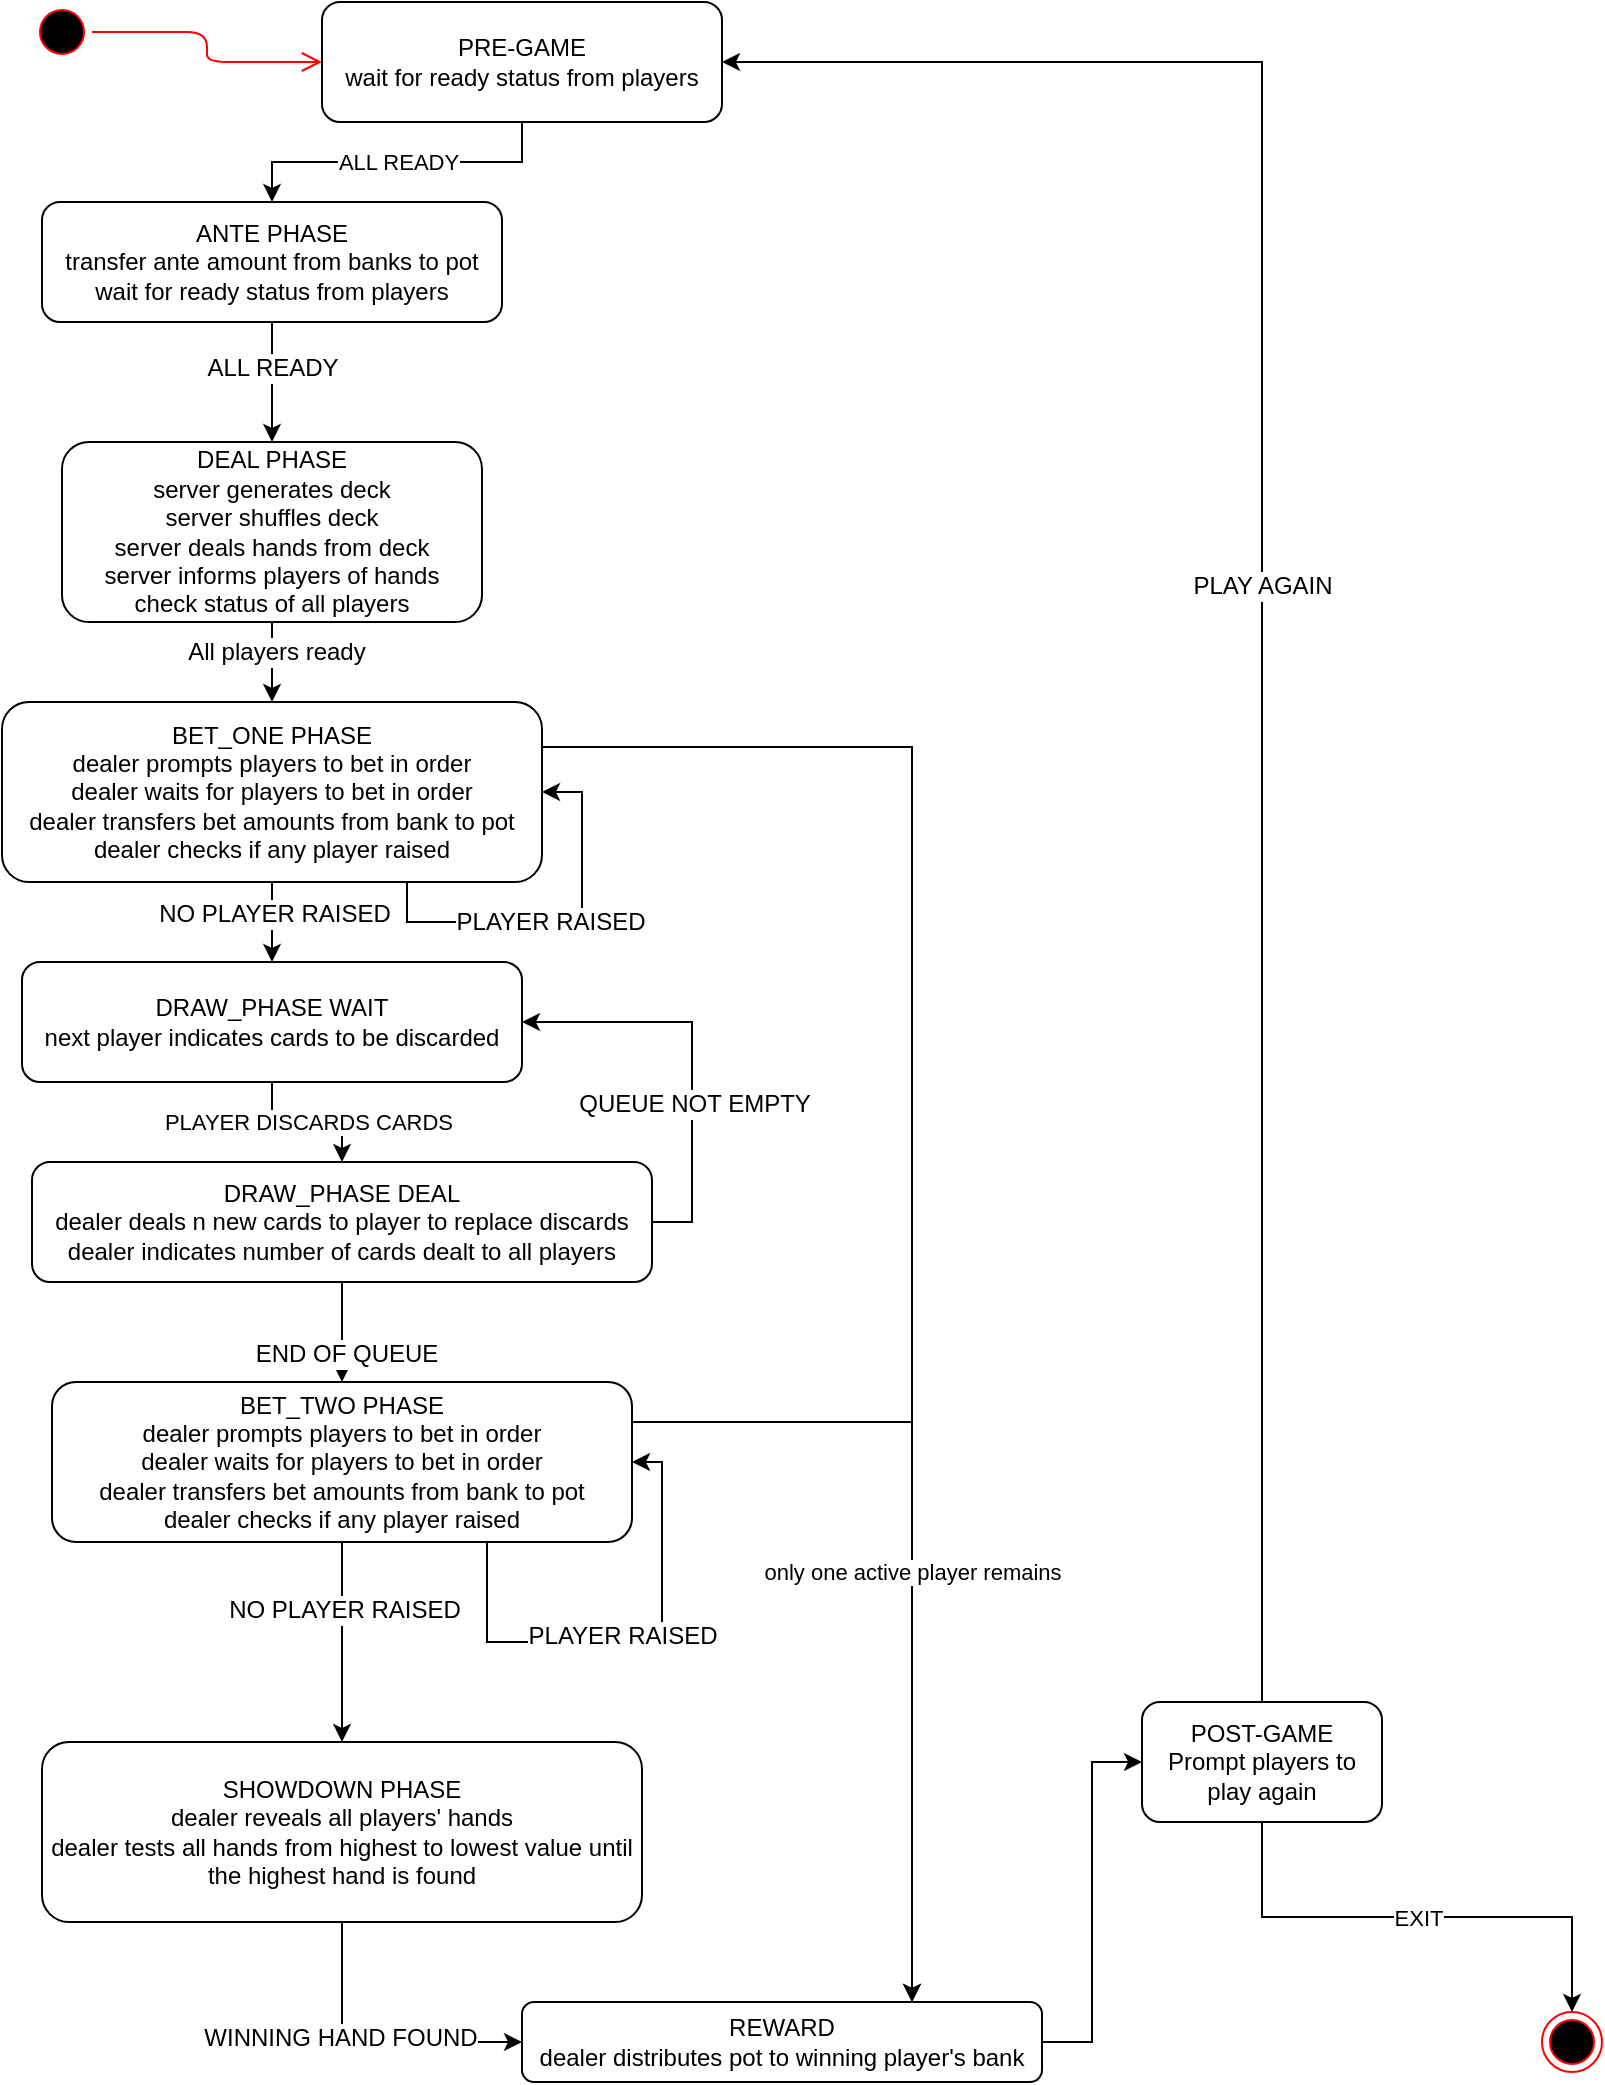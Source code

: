 <mxfile version="12.7.9" type="device"><diagram id="t6UuL6D8_8iA1gV0snwi" name="Page-1"><mxGraphModel dx="1351" dy="766" grid="1" gridSize="10" guides="1" tooltips="1" connect="1" arrows="1" fold="1" page="1" pageScale="1" pageWidth="850" pageHeight="1100" math="0" shadow="0"><root><mxCell id="0"/><mxCell id="1" parent="0"/><mxCell id="xLzA1crENYXZVzrzhH9k-39" value="" style="ellipse;html=1;shape=startState;fillColor=#000000;strokeColor=#ff0000;" parent="1" vertex="1"><mxGeometry x="25" y="20" width="30" height="30" as="geometry"/></mxCell><mxCell id="xLzA1crENYXZVzrzhH9k-40" value="" style="edgeStyle=orthogonalEdgeStyle;html=1;verticalAlign=bottom;endArrow=open;endSize=8;strokeColor=#ff0000;entryX=0;entryY=0.5;entryDx=0;entryDy=0;" parent="1" source="xLzA1crENYXZVzrzhH9k-39" target="xLzA1crENYXZVzrzhH9k-43" edge="1"><mxGeometry relative="1" as="geometry"><mxPoint x="155" y="170" as="targetPoint"/></mxGeometry></mxCell><mxCell id="xLzA1crENYXZVzrzhH9k-41" value="" style="ellipse;html=1;shape=endState;fillColor=#000000;strokeColor=#ff0000;" parent="1" vertex="1"><mxGeometry x="780" y="1025" width="30" height="30" as="geometry"/></mxCell><mxCell id="xLzA1crENYXZVzrzhH9k-58" value="ALL READY" style="edgeStyle=orthogonalEdgeStyle;rounded=0;orthogonalLoop=1;jettySize=auto;html=1;exitX=0.5;exitY=1;exitDx=0;exitDy=0;entryX=0.5;entryY=0;entryDx=0;entryDy=0;" parent="1" source="xLzA1crENYXZVzrzhH9k-43" target="xLzA1crENYXZVzrzhH9k-60" edge="1"><mxGeometry relative="1" as="geometry"><mxPoint x="270" y="365" as="targetPoint"/></mxGeometry></mxCell><mxCell id="xLzA1crENYXZVzrzhH9k-43" value="&lt;div&gt;PRE-GAME&lt;/div&gt;&lt;div&gt;wait for ready status from players&lt;br&gt;&lt;/div&gt;" style="rounded=1;whiteSpace=wrap;html=1;" parent="1" vertex="1"><mxGeometry x="170" y="20" width="200" height="60" as="geometry"/></mxCell><mxCell id="xLzA1crENYXZVzrzhH9k-54" value="EXIT" style="edgeStyle=orthogonalEdgeStyle;rounded=0;orthogonalLoop=1;jettySize=auto;html=1;exitX=0.5;exitY=1;exitDx=0;exitDy=0;entryX=0.5;entryY=0;entryDx=0;entryDy=0;" parent="1" source="xLzA1crENYXZVzrzhH9k-52" target="xLzA1crENYXZVzrzhH9k-41" edge="1"><mxGeometry relative="1" as="geometry"/></mxCell><mxCell id="xLzA1crENYXZVzrzhH9k-55" style="edgeStyle=orthogonalEdgeStyle;rounded=0;orthogonalLoop=1;jettySize=auto;html=1;exitX=0.5;exitY=0;exitDx=0;exitDy=0;entryX=1;entryY=0.5;entryDx=0;entryDy=0;" parent="1" source="xLzA1crENYXZVzrzhH9k-52" target="xLzA1crENYXZVzrzhH9k-43" edge="1"><mxGeometry relative="1" as="geometry"/></mxCell><mxCell id="xLzA1crENYXZVzrzhH9k-56" value="PLAY AGAIN" style="text;html=1;align=center;verticalAlign=middle;resizable=0;points=[];labelBackgroundColor=#ffffff;" parent="xLzA1crENYXZVzrzhH9k-55" vertex="1" connectable="0"><mxGeometry x="0.025" relative="1" as="geometry"><mxPoint as="offset"/></mxGeometry></mxCell><mxCell id="xLzA1crENYXZVzrzhH9k-52" value="&lt;div&gt;POST-GAME&lt;/div&gt;&lt;div&gt;Prompt players to play again&lt;br&gt;&lt;/div&gt;" style="rounded=1;whiteSpace=wrap;html=1;" parent="1" vertex="1"><mxGeometry x="580" y="870" width="120" height="60" as="geometry"/></mxCell><mxCell id="xLzA1crENYXZVzrzhH9k-72" style="edgeStyle=orthogonalEdgeStyle;rounded=0;orthogonalLoop=1;jettySize=auto;html=1;exitX=0.5;exitY=1;exitDx=0;exitDy=0;entryX=0.5;entryY=0;entryDx=0;entryDy=0;" parent="1" source="xLzA1crENYXZVzrzhH9k-59" target="xLzA1crENYXZVzrzhH9k-67" edge="1"><mxGeometry relative="1" as="geometry"/></mxCell><mxCell id="xLzA1crENYXZVzrzhH9k-111" value="All players ready" style="text;html=1;align=center;verticalAlign=middle;resizable=0;points=[];labelBackgroundColor=#ffffff;" parent="xLzA1crENYXZVzrzhH9k-72" vertex="1" connectable="0"><mxGeometry x="-0.275" y="2" relative="1" as="geometry"><mxPoint as="offset"/></mxGeometry></mxCell><mxCell id="xLzA1crENYXZVzrzhH9k-59" value="&lt;div&gt;DEAL PHASE&lt;br&gt;&lt;/div&gt;&lt;div&gt;server generates deck&lt;/div&gt;&lt;div&gt;server shuffles deck&lt;/div&gt;&lt;div&gt;server deals hands from deck&lt;/div&gt;&lt;div&gt;server informs players of hands&lt;/div&gt;&lt;div&gt;check status of all players&lt;br&gt;&lt;/div&gt;" style="rounded=1;whiteSpace=wrap;html=1;" parent="1" vertex="1"><mxGeometry x="40" y="240" width="210" height="90" as="geometry"/></mxCell><mxCell id="xLzA1crENYXZVzrzhH9k-63" style="edgeStyle=orthogonalEdgeStyle;rounded=0;orthogonalLoop=1;jettySize=auto;html=1;exitX=0.5;exitY=1;exitDx=0;exitDy=0;entryX=0.5;entryY=0;entryDx=0;entryDy=0;" parent="1" source="xLzA1crENYXZVzrzhH9k-60" target="xLzA1crENYXZVzrzhH9k-59" edge="1"><mxGeometry relative="1" as="geometry"/></mxCell><mxCell id="xLzA1crENYXZVzrzhH9k-64" value="ALL READY" style="text;html=1;align=center;verticalAlign=middle;resizable=0;points=[];labelBackgroundColor=#ffffff;" parent="xLzA1crENYXZVzrzhH9k-63" vertex="1" connectable="0"><mxGeometry x="-0.246" relative="1" as="geometry"><mxPoint as="offset"/></mxGeometry></mxCell><mxCell id="xLzA1crENYXZVzrzhH9k-60" value="&lt;div&gt;ANTE PHASE&lt;/div&gt;&lt;div&gt;transfer ante amount from banks to pot&lt;/div&gt;&lt;div&gt;wait for ready status from players&lt;br&gt;&lt;/div&gt;" style="rounded=1;whiteSpace=wrap;html=1;" parent="1" vertex="1"><mxGeometry x="30" y="120" width="230" height="60" as="geometry"/></mxCell><mxCell id="xLzA1crENYXZVzrzhH9k-70" style="edgeStyle=orthogonalEdgeStyle;rounded=0;orthogonalLoop=1;jettySize=auto;html=1;exitX=0.5;exitY=1;exitDx=0;exitDy=0;entryX=0.5;entryY=0;entryDx=0;entryDy=0;" parent="1" source="xLzA1crENYXZVzrzhH9k-67" target="xLzA1crENYXZVzrzhH9k-95" edge="1"><mxGeometry relative="1" as="geometry"><mxPoint x="264.905" y="1050" as="targetPoint"/></mxGeometry></mxCell><mxCell id="xLzA1crENYXZVzrzhH9k-71" value="NO PLAYER RAISED" style="text;html=1;align=center;verticalAlign=middle;resizable=0;points=[];labelBackgroundColor=#ffffff;" parent="xLzA1crENYXZVzrzhH9k-70" vertex="1" connectable="0"><mxGeometry x="-0.193" y="1" relative="1" as="geometry"><mxPoint as="offset"/></mxGeometry></mxCell><mxCell id="xLzA1crENYXZVzrzhH9k-89" style="edgeStyle=orthogonalEdgeStyle;rounded=0;orthogonalLoop=1;jettySize=auto;html=1;exitX=1;exitY=0.25;exitDx=0;exitDy=0;entryX=0.75;entryY=0;entryDx=0;entryDy=0;" parent="1" source="xLzA1crENYXZVzrzhH9k-67" target="xLzA1crENYXZVzrzhH9k-87" edge="1"><mxGeometry relative="1" as="geometry"/></mxCell><mxCell id="xLzA1crENYXZVzrzhH9k-67" value="&lt;div&gt;BET_ONE PHASE&lt;/div&gt;&lt;div&gt;dealer prompts players to bet in order&lt;/div&gt;&lt;div&gt;dealer waits for players to bet in order&lt;/div&gt;&lt;div&gt;dealer transfers bet amounts from bank to pot&lt;/div&gt;&lt;div&gt;dealer checks if any player raised&lt;br&gt;&lt;/div&gt;" style="rounded=1;whiteSpace=wrap;html=1;" parent="1" vertex="1"><mxGeometry x="10" y="370" width="270" height="90" as="geometry"/></mxCell><mxCell id="xLzA1crENYXZVzrzhH9k-68" style="edgeStyle=orthogonalEdgeStyle;rounded=0;orthogonalLoop=1;jettySize=auto;html=1;exitX=0.75;exitY=1;exitDx=0;exitDy=0;entryX=1;entryY=0.5;entryDx=0;entryDy=0;" parent="1" source="xLzA1crENYXZVzrzhH9k-67" target="xLzA1crENYXZVzrzhH9k-67" edge="1"><mxGeometry relative="1" as="geometry"/></mxCell><mxCell id="xLzA1crENYXZVzrzhH9k-69" value="PLAYER RAISED" style="text;html=1;align=center;verticalAlign=middle;resizable=0;points=[];labelBackgroundColor=#ffffff;" parent="xLzA1crENYXZVzrzhH9k-68" vertex="1" connectable="0"><mxGeometry x="-0.053" relative="1" as="geometry"><mxPoint as="offset"/></mxGeometry></mxCell><mxCell id="xLzA1crENYXZVzrzhH9k-76" style="edgeStyle=orthogonalEdgeStyle;rounded=0;orthogonalLoop=1;jettySize=auto;html=1;exitX=0.5;exitY=1;exitDx=0;exitDy=0;" parent="1" source="xLzA1crENYXZVzrzhH9k-96" target="xLzA1crENYXZVzrzhH9k-75" edge="1"><mxGeometry relative="1" as="geometry"/></mxCell><mxCell id="xLzA1crENYXZVzrzhH9k-102" value="END OF QUEUE" style="text;html=1;align=center;verticalAlign=middle;resizable=0;points=[];labelBackgroundColor=#ffffff;" parent="xLzA1crENYXZVzrzhH9k-76" vertex="1" connectable="0"><mxGeometry x="0.42" y="2" relative="1" as="geometry"><mxPoint as="offset"/></mxGeometry></mxCell><mxCell id="xLzA1crENYXZVzrzhH9k-80" style="edgeStyle=orthogonalEdgeStyle;rounded=0;orthogonalLoop=1;jettySize=auto;html=1;exitX=0.5;exitY=1;exitDx=0;exitDy=0;entryX=0.5;entryY=0;entryDx=0;entryDy=0;" parent="1" source="xLzA1crENYXZVzrzhH9k-75" target="xLzA1crENYXZVzrzhH9k-78" edge="1"><mxGeometry relative="1" as="geometry"/></mxCell><mxCell id="xLzA1crENYXZVzrzhH9k-82" value="NO PLAYER RAISED" style="text;html=1;align=center;verticalAlign=middle;resizable=0;points=[];labelBackgroundColor=#ffffff;" parent="xLzA1crENYXZVzrzhH9k-80" vertex="1" connectable="0"><mxGeometry x="-0.322" y="1" relative="1" as="geometry"><mxPoint as="offset"/></mxGeometry></mxCell><mxCell id="xLzA1crENYXZVzrzhH9k-90" value="only one active player remains" style="edgeStyle=orthogonalEdgeStyle;rounded=0;orthogonalLoop=1;jettySize=auto;html=1;exitX=1;exitY=0.25;exitDx=0;exitDy=0;entryX=0.75;entryY=0;entryDx=0;entryDy=0;" parent="1" source="xLzA1crENYXZVzrzhH9k-75" target="xLzA1crENYXZVzrzhH9k-87" edge="1"><mxGeometry relative="1" as="geometry"/></mxCell><mxCell id="xLzA1crENYXZVzrzhH9k-75" value="&lt;div&gt;BET_TWO PHASE&lt;/div&gt;&lt;div&gt;&lt;div&gt;dealer prompts players to bet in order&lt;/div&gt;&lt;div&gt;dealer waits for players to bet in order&lt;/div&gt;&lt;div&gt;dealer transfers bet amounts from bank to pot&lt;/div&gt;dealer checks if any player raised&lt;/div&gt;" style="rounded=1;whiteSpace=wrap;html=1;" parent="1" vertex="1"><mxGeometry x="35" y="710" width="290" height="80" as="geometry"/></mxCell><mxCell id="xLzA1crENYXZVzrzhH9k-88" style="edgeStyle=orthogonalEdgeStyle;rounded=0;orthogonalLoop=1;jettySize=auto;html=1;exitX=0.5;exitY=1;exitDx=0;exitDy=0;entryX=0;entryY=0.5;entryDx=0;entryDy=0;" parent="1" source="xLzA1crENYXZVzrzhH9k-78" target="xLzA1crENYXZVzrzhH9k-87" edge="1"><mxGeometry relative="1" as="geometry"/></mxCell><mxCell id="xLzA1crENYXZVzrzhH9k-105" value="WINNING HAND FOUND" style="text;html=1;align=center;verticalAlign=middle;resizable=0;points=[];labelBackgroundColor=#ffffff;" parent="xLzA1crENYXZVzrzhH9k-88" vertex="1" connectable="0"><mxGeometry x="-0.234" y="-1" relative="1" as="geometry"><mxPoint as="offset"/></mxGeometry></mxCell><mxCell id="xLzA1crENYXZVzrzhH9k-78" value="&lt;div&gt;SHOWDOWN PHASE&lt;/div&gt;&lt;div&gt;dealer reveals all players' hands&lt;/div&gt;&lt;div&gt;dealer tests all hands from highest to lowest value until the highest hand is found&lt;br&gt;&lt;/div&gt;" style="rounded=1;whiteSpace=wrap;html=1;" parent="1" vertex="1"><mxGeometry x="30" y="890" width="300" height="90" as="geometry"/></mxCell><mxCell id="xLzA1crENYXZVzrzhH9k-83" style="edgeStyle=orthogonalEdgeStyle;rounded=0;orthogonalLoop=1;jettySize=auto;html=1;exitX=0.75;exitY=1;exitDx=0;exitDy=0;entryX=1;entryY=0.5;entryDx=0;entryDy=0;" parent="1" source="xLzA1crENYXZVzrzhH9k-75" target="xLzA1crENYXZVzrzhH9k-75" edge="1"><mxGeometry relative="1" as="geometry"><Array as="points"><mxPoint x="253" y="840"/><mxPoint x="340" y="840"/><mxPoint x="340" y="750"/></Array></mxGeometry></mxCell><mxCell id="xLzA1crENYXZVzrzhH9k-84" value="PLAYER RAISED" style="text;html=1;align=center;verticalAlign=middle;resizable=0;points=[];labelBackgroundColor=#ffffff;" parent="xLzA1crENYXZVzrzhH9k-83" vertex="1" connectable="0"><mxGeometry x="-0.031" y="3" relative="1" as="geometry"><mxPoint as="offset"/></mxGeometry></mxCell><mxCell id="xLzA1crENYXZVzrzhH9k-85" style="edgeStyle=orthogonalEdgeStyle;rounded=0;orthogonalLoop=1;jettySize=auto;html=1;exitX=0.5;exitY=1;exitDx=0;exitDy=0;" parent="1" source="xLzA1crENYXZVzrzhH9k-78" target="xLzA1crENYXZVzrzhH9k-78" edge="1"><mxGeometry relative="1" as="geometry"/></mxCell><mxCell id="xLzA1crENYXZVzrzhH9k-110" style="edgeStyle=orthogonalEdgeStyle;rounded=0;orthogonalLoop=1;jettySize=auto;html=1;exitX=1;exitY=0.5;exitDx=0;exitDy=0;entryX=0;entryY=0.5;entryDx=0;entryDy=0;" parent="1" source="xLzA1crENYXZVzrzhH9k-87" target="xLzA1crENYXZVzrzhH9k-52" edge="1"><mxGeometry relative="1" as="geometry"/></mxCell><mxCell id="xLzA1crENYXZVzrzhH9k-87" value="&lt;div&gt;REWARD&lt;br&gt;&lt;/div&gt;&lt;div&gt;dealer distributes pot to winning player's bank&lt;br&gt;&lt;/div&gt;" style="rounded=1;whiteSpace=wrap;html=1;" parent="1" vertex="1"><mxGeometry x="270" y="1020" width="260" height="40" as="geometry"/></mxCell><mxCell id="xLzA1crENYXZVzrzhH9k-97" value="PLAYER DISCARDS CARDS" style="edgeStyle=orthogonalEdgeStyle;rounded=0;orthogonalLoop=1;jettySize=auto;html=1;exitX=0.5;exitY=1;exitDx=0;exitDy=0;entryX=0.5;entryY=0;entryDx=0;entryDy=0;" parent="1" source="xLzA1crENYXZVzrzhH9k-95" target="xLzA1crENYXZVzrzhH9k-96" edge="1"><mxGeometry relative="1" as="geometry"/></mxCell><mxCell id="xLzA1crENYXZVzrzhH9k-95" value="&lt;div&gt;DRAW_PHASE WAIT&lt;/div&gt;&lt;div&gt;next player indicates cards to be discarded&lt;br&gt;&lt;/div&gt;" style="rounded=1;whiteSpace=wrap;html=1;" parent="1" vertex="1"><mxGeometry x="20" y="500" width="250" height="60" as="geometry"/></mxCell><mxCell id="xLzA1crENYXZVzrzhH9k-98" style="edgeStyle=orthogonalEdgeStyle;rounded=0;orthogonalLoop=1;jettySize=auto;html=1;exitX=1;exitY=0.5;exitDx=0;exitDy=0;entryX=1;entryY=0.5;entryDx=0;entryDy=0;" parent="1" source="xLzA1crENYXZVzrzhH9k-96" target="xLzA1crENYXZVzrzhH9k-95" edge="1"><mxGeometry relative="1" as="geometry"/></mxCell><mxCell id="xLzA1crENYXZVzrzhH9k-99" value="QUEUE NOT EMPTY" style="text;html=1;align=center;verticalAlign=middle;resizable=0;points=[];labelBackgroundColor=#ffffff;" parent="xLzA1crENYXZVzrzhH9k-98" vertex="1" connectable="0"><mxGeometry x="0.386" y="3" relative="1" as="geometry"><mxPoint x="23" y="38" as="offset"/></mxGeometry></mxCell><mxCell id="xLzA1crENYXZVzrzhH9k-96" value="&lt;div&gt;DRAW_PHASE DEAL&lt;/div&gt;&lt;div&gt;dealer deals n new cards to player to replace discards&lt;/div&gt;&lt;div&gt;dealer indicates number of cards dealt to all players&lt;/div&gt;" style="rounded=1;whiteSpace=wrap;html=1;" parent="1" vertex="1"><mxGeometry x="25" y="600" width="310" height="60" as="geometry"/></mxCell></root></mxGraphModel></diagram></mxfile>